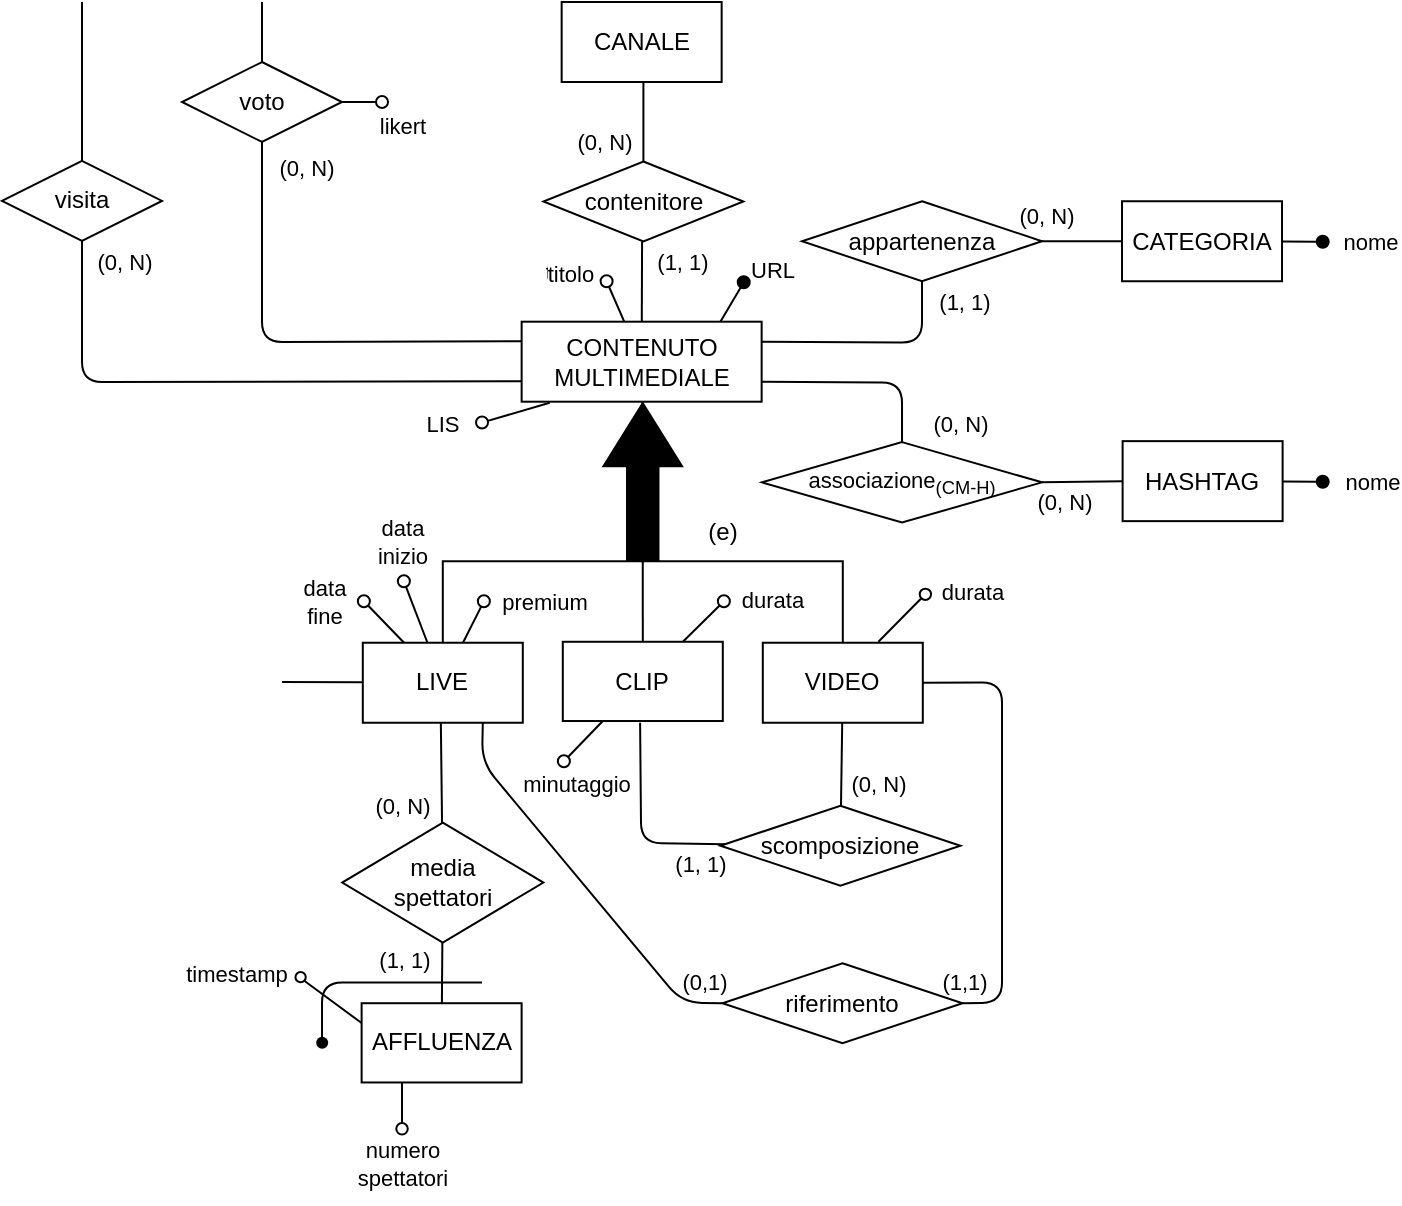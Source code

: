 <mxfile scale="1" border="10">
    <diagram id="-rriOPSDnHkLpZKLwRpb" name="Page-1">
        <mxGraphModel dx="3479" dy="1742" grid="1" gridSize="10" guides="1" tooltips="1" connect="1" arrows="1" fold="1" page="1" pageScale="1" pageWidth="850" pageHeight="1100" background="#FFFFFF" math="0" shadow="0">
            <root>
                <mxCell id="0"/>
                <mxCell id="1" parent="0"/>
                <mxCell id="420" value="(1, 1)" style="edgeStyle=none;html=1;endArrow=none;endFill=0;fontStyle=0" parent="1" target="437" edge="1">
                    <mxGeometry x="-0.478" y="20" relative="1" as="geometry">
                        <mxPoint as="offset"/>
                        <mxPoint x="-2169.962" y="-760.269" as="sourcePoint"/>
                    </mxGeometry>
                </mxCell>
                <mxCell id="435" style="edgeStyle=none;html=1;exitX=1;exitY=0.25;exitDx=0;exitDy=0;endArrow=none;endFill=0;fontStyle=0" parent="1" source="437" target="446" edge="1">
                    <mxGeometry relative="1" as="geometry">
                        <mxPoint x="-2029.99" y="-739.72" as="targetPoint"/>
                        <Array as="points">
                            <mxPoint x="-2029.99" y="-709.72"/>
                        </Array>
                    </mxGeometry>
                </mxCell>
                <mxCell id="436" style="edgeStyle=none;html=1;exitX=1;exitY=0.75;exitDx=0;exitDy=0;endArrow=none;endFill=0;fontStyle=0" parent="1" source="437" target="453" edge="1">
                    <mxGeometry relative="1" as="geometry">
                        <Array as="points">
                            <mxPoint x="-2039.99" y="-689.72"/>
                        </Array>
                    </mxGeometry>
                </mxCell>
                <mxCell id="438" value="" style="endArrow=oval;html=1;fillStyle=auto;strokeWidth=1;startSize=6;endSize=6;fillColor=#000000;startArrow=none;startFill=0;endFill=0;fontStyle=0" parent="1" source="437" edge="1">
                    <mxGeometry width="50" height="50" relative="1" as="geometry">
                        <mxPoint x="-2143.64" y="-743.713" as="sourcePoint"/>
                        <mxPoint x="-2187.7" y="-740.37" as="targetPoint"/>
                    </mxGeometry>
                </mxCell>
                <mxCell id="439" value="titolo" style="edgeLabel;html=1;align=center;verticalAlign=middle;resizable=0;points=[];" parent="438" vertex="1" connectable="0">
                    <mxGeometry x="0.479" y="1" relative="1" as="geometry">
                        <mxPoint x="-21" y="-10" as="offset"/>
                    </mxGeometry>
                </mxCell>
                <mxCell id="440" value="" style="endArrow=oval;html=1;fillStyle=auto;strokeWidth=1;startSize=6;endSize=6;fillColor=#000000;startArrow=none;startFill=0;endFill=0;exitX=0.117;exitY=1.013;exitDx=0;exitDy=0;exitPerimeter=0;fontStyle=0" parent="1" source="437" edge="1">
                    <mxGeometry width="50" height="50" relative="1" as="geometry">
                        <mxPoint x="-2212.472" y="-649.15" as="sourcePoint"/>
                        <mxPoint x="-2249.99" y="-669.72" as="targetPoint"/>
                    </mxGeometry>
                </mxCell>
                <mxCell id="441" value="LIS" style="edgeLabel;html=1;align=center;verticalAlign=middle;resizable=0;points=[];" parent="440" vertex="1" connectable="0">
                    <mxGeometry x="0.479" y="1" relative="1" as="geometry">
                        <mxPoint x="-29" y="2" as="offset"/>
                    </mxGeometry>
                </mxCell>
                <mxCell id="443" value="" style="edgeStyle=none;shape=connector;rounded=1;fillStyle=auto;html=1;labelBackgroundColor=default;strokeColor=default;strokeWidth=1;fontFamily=Helvetica;fontSize=11;fontColor=default;endArrow=none;endFill=0;startSize=6;endSize=6;fillColor=#000000;exitX=1;exitY=0.5;exitDx=0;exitDy=0;entryX=0;entryY=0.5;entryDx=0;entryDy=0;fontStyle=0" parent="1" source="446" target="447" edge="1">
                    <mxGeometry relative="1" as="geometry"/>
                </mxCell>
                <mxCell id="444" value="(0, N)" style="edgeLabel;html=1;align=center;verticalAlign=middle;resizable=0;points=[];fontSize=11;fontFamily=Helvetica;fontColor=default;" parent="443" vertex="1" connectable="0">
                    <mxGeometry x="0.426" y="1" relative="1" as="geometry">
                        <mxPoint x="-27" y="-12" as="offset"/>
                    </mxGeometry>
                </mxCell>
                <mxCell id="448" value="" style="endArrow=oval;html=1;fillStyle=auto;strokeWidth=1;startSize=6;endSize=6;fillColor=#000000;startArrow=none;startFill=0;endFill=1;fontStyle=0" parent="1" source="447" edge="1">
                    <mxGeometry width="50" height="50" relative="1" as="geometry">
                        <mxPoint x="-2177.49" y="-780.64" as="sourcePoint"/>
                        <mxPoint x="-1829.64" y="-760.14" as="targetPoint"/>
                    </mxGeometry>
                </mxCell>
                <mxCell id="449" value="nome" style="edgeLabel;html=1;align=center;verticalAlign=middle;resizable=0;points=[];" parent="448" vertex="1" connectable="0">
                    <mxGeometry x="0.479" y="1" relative="1" as="geometry">
                        <mxPoint x="29" y="1" as="offset"/>
                    </mxGeometry>
                </mxCell>
                <mxCell id="450" value="" style="edgeStyle=none;shape=connector;rounded=1;fillStyle=auto;html=1;labelBackgroundColor=default;strokeColor=default;strokeWidth=1;fontFamily=Helvetica;fontSize=11;fontColor=default;endArrow=none;endFill=0;startSize=6;endSize=6;fillColor=#000000;exitX=1;exitY=0.5;exitDx=0;exitDy=0;entryX=0;entryY=0.5;entryDx=0;entryDy=0;fontStyle=0" parent="1" source="453" target="454" edge="1">
                    <mxGeometry relative="1" as="geometry"/>
                </mxCell>
                <mxCell id="451" value="(0, N)" style="edgeLabel;html=1;align=center;verticalAlign=middle;resizable=0;points=[];fontSize=11;fontFamily=Helvetica;fontColor=default;" parent="450" vertex="1" connectable="0">
                    <mxGeometry x="0.426" y="1" relative="1" as="geometry">
                        <mxPoint x="-18" y="11" as="offset"/>
                    </mxGeometry>
                </mxCell>
                <mxCell id="455" value="" style="endArrow=oval;html=1;fillStyle=auto;strokeWidth=1;startSize=6;endSize=6;fillColor=#000000;startArrow=none;startFill=0;endFill=1;fontStyle=0" parent="1" source="454" edge="1">
                    <mxGeometry width="50" height="50" relative="1" as="geometry">
                        <mxPoint x="-2142.19" y="-420.29" as="sourcePoint"/>
                        <mxPoint x="-1829.64" y="-640.14" as="targetPoint"/>
                        <Array as="points"/>
                    </mxGeometry>
                </mxCell>
                <mxCell id="456" value="nome" style="edgeLabel;html=1;align=center;verticalAlign=middle;resizable=0;points=[];" parent="455" vertex="1" connectable="0">
                    <mxGeometry x="0.479" y="1" relative="1" as="geometry">
                        <mxPoint x="29" y="1" as="offset"/>
                    </mxGeometry>
                </mxCell>
                <mxCell id="457" value="" style="endArrow=oval;html=1;fillStyle=auto;strokeWidth=1;startSize=6;endSize=6;fillColor=#000000;startArrow=none;startFill=0;endFill=0;fontStyle=0" parent="1" source="461" edge="1">
                    <mxGeometry width="50" height="50" relative="1" as="geometry">
                        <mxPoint x="-2295" y="-883.713" as="sourcePoint"/>
                        <mxPoint x="-2289.06" y="-590.37" as="targetPoint"/>
                    </mxGeometry>
                </mxCell>
                <mxCell id="458" value="data&lt;br&gt;inizio" style="edgeLabel;html=1;align=center;verticalAlign=middle;resizable=0;points=[];" parent="457" vertex="1" connectable="0">
                    <mxGeometry x="0.479" y="1" relative="1" as="geometry">
                        <mxPoint x="-3" y="-28" as="offset"/>
                    </mxGeometry>
                </mxCell>
                <mxCell id="459" style="edgeStyle=elbowEdgeStyle;html=1;exitX=0.5;exitY=1;exitDx=0;exitDy=0;entryX=0.5;entryY=0;entryDx=0;entryDy=0;endArrow=none;endFill=0;elbow=vertical;rounded=0;jumpStyle=arc;fontStyle=0" parent="1" target="461" edge="1">
                    <mxGeometry relative="1" as="geometry">
                        <mxPoint x="-2169.6" y="-680.15" as="sourcePoint"/>
                        <mxPoint x="-2229.61" y="-557.63" as="targetPoint"/>
                        <Array as="points">
                            <mxPoint x="-2209.06" y="-600.37"/>
                        </Array>
                    </mxGeometry>
                </mxCell>
                <mxCell id="460" style="edgeStyle=elbowEdgeStyle;elbow=vertical;html=1;exitX=0.5;exitY=1;exitDx=0;exitDy=0;entryX=0.5;entryY=0;entryDx=0;entryDy=0;endArrow=none;endFill=0;rounded=0;jumpStyle=arc;fontStyle=0" parent="1" target="463" edge="1">
                    <mxGeometry relative="1" as="geometry">
                        <mxPoint x="-2169.6" y="-680.15" as="sourcePoint"/>
                        <Array as="points">
                            <mxPoint x="-2119.06" y="-600.37"/>
                        </Array>
                    </mxGeometry>
                </mxCell>
                <mxCell id="462" value="" style="edgeStyle=none;html=1;endArrow=none;endFill=0;fontStyle=0" parent="1" source="463" target="478" edge="1">
                    <mxGeometry relative="1" as="geometry"/>
                </mxCell>
                <mxCell id="466" value="" style="endArrow=oval;html=1;fillStyle=auto;strokeWidth=1;startSize=6;endSize=6;fillColor=#000000;startArrow=none;startFill=0;endFill=0;exitX=0.25;exitY=1;exitDx=0;exitDy=0;fontStyle=0" parent="1" source="473" edge="1">
                    <mxGeometry width="50" height="50" relative="1" as="geometry">
                        <mxPoint x="-2079.52" y="-509.63" as="sourcePoint"/>
                        <mxPoint x="-2209.06" y="-500.37" as="targetPoint"/>
                    </mxGeometry>
                </mxCell>
                <mxCell id="467" value="minutaggio" style="edgeLabel;html=1;align=center;verticalAlign=middle;resizable=0;points=[];" parent="466" vertex="1" connectable="0">
                    <mxGeometry x="0.479" y="1" relative="1" as="geometry">
                        <mxPoint y="16" as="offset"/>
                    </mxGeometry>
                </mxCell>
                <mxCell id="468" value="" style="endArrow=oval;html=1;fillStyle=auto;strokeWidth=1;startSize=6;endSize=6;fillColor=#000000;startArrow=none;startFill=0;endFill=0;fontStyle=0" parent="1" source="473" edge="1">
                    <mxGeometry width="50" height="50" relative="1" as="geometry">
                        <mxPoint x="-2069.52" y="-499.63" as="sourcePoint"/>
                        <mxPoint x="-2129.06" y="-580.37" as="targetPoint"/>
                    </mxGeometry>
                </mxCell>
                <mxCell id="469" value="durata" style="edgeLabel;html=1;align=center;verticalAlign=middle;resizable=0;points=[];" parent="468" vertex="1" connectable="0">
                    <mxGeometry x="0.479" y="1" relative="1" as="geometry">
                        <mxPoint x="30" y="-5" as="offset"/>
                    </mxGeometry>
                </mxCell>
                <mxCell id="470" style="edgeStyle=none;shape=connector;rounded=1;fillStyle=auto;html=1;labelBackgroundColor=default;strokeColor=default;strokeWidth=1;fontFamily=Helvetica;fontSize=11;fontColor=default;endArrow=none;endFill=0;startSize=6;endSize=6;fillColor=#000000;startArrow=oval;startFill=0;fontStyle=0" parent="1" target="461" edge="1">
                    <mxGeometry relative="1" as="geometry">
                        <mxPoint x="-2249.026" y="-520.74" as="targetPoint"/>
                        <mxPoint x="-2249.06" y="-580.37" as="sourcePoint"/>
                    </mxGeometry>
                </mxCell>
                <mxCell id="471" value="premium" style="edgeLabel;html=1;align=center;verticalAlign=middle;resizable=0;points=[];fontSize=11;fontFamily=Helvetica;fontColor=default;" parent="470" vertex="1" connectable="0">
                    <mxGeometry x="-0.257" y="1" relative="1" as="geometry">
                        <mxPoint x="33" y="-8" as="offset"/>
                    </mxGeometry>
                </mxCell>
                <mxCell id="472" style="edgeStyle=none;jumpStyle=arc;html=1;exitX=0.5;exitY=0;exitDx=0;exitDy=0;entryX=1;entryY=0.5;entryDx=0;entryDy=0;entryPerimeter=0;endArrow=none;endFill=0;fontStyle=0" parent="1" source="473" target="464" edge="1">
                    <mxGeometry relative="1" as="geometry"/>
                </mxCell>
                <mxCell id="474" value="" style="endArrow=oval;html=1;fillStyle=auto;strokeWidth=1;startSize=6;endSize=6;fillColor=#000000;startArrow=none;startFill=0;endFill=0;fontStyle=0" parent="1" source="461" edge="1">
                    <mxGeometry width="50" height="50" relative="1" as="geometry">
                        <mxPoint x="-2267.27" y="-549.63" as="sourcePoint"/>
                        <mxPoint x="-2309.06" y="-580.37" as="targetPoint"/>
                    </mxGeometry>
                </mxCell>
                <mxCell id="475" value="data&lt;br&gt;fine" style="edgeLabel;html=1;align=center;verticalAlign=middle;resizable=0;points=[];" parent="474" vertex="1" connectable="0">
                    <mxGeometry x="0.479" y="1" relative="1" as="geometry">
                        <mxPoint x="-25" y="-6" as="offset"/>
                    </mxGeometry>
                </mxCell>
                <mxCell id="477" value="(1, 1)" style="edgeStyle=none;html=1;endArrow=none;endFill=0;entryX=0.5;entryY=1;entryDx=0;entryDy=0;fontStyle=0" parent="1" source="478" edge="1">
                    <mxGeometry x="-0.768" y="10" relative="1" as="geometry">
                        <mxPoint as="offset"/>
                        <Array as="points">
                            <mxPoint x="-2170.41" y="-459.51"/>
                        </Array>
                        <mxPoint x="-2170.95" y="-519.63" as="targetPoint"/>
                    </mxGeometry>
                </mxCell>
                <mxCell id="481" style="edgeStyle=none;html=1;exitX=1;exitY=0.5;exitDx=0;exitDy=0;endArrow=none;endFill=0;fontStyle=0" parent="1" source="483" target="463" edge="1">
                    <mxGeometry relative="1" as="geometry">
                        <Array as="points">
                            <mxPoint x="-1989.99" y="-379.72"/>
                            <mxPoint x="-1989.99" y="-539.72"/>
                        </Array>
                    </mxGeometry>
                </mxCell>
                <mxCell id="482" style="edgeStyle=none;html=1;exitX=0;exitY=0.5;exitDx=0;exitDy=0;entryX=0.75;entryY=1;entryDx=0;entryDy=0;endArrow=none;endFill=0;fontStyle=0" parent="1" source="483" target="461" edge="1">
                    <mxGeometry relative="1" as="geometry">
                        <Array as="points">
                            <mxPoint x="-2149.99" y="-379.72"/>
                            <mxPoint x="-2249.99" y="-499.72"/>
                        </Array>
                    </mxGeometry>
                </mxCell>
                <mxCell id="484" value="(0, N)" style="edgeStyle=none;html=1;endArrow=none;endFill=0;exitX=0.5;exitY=1;exitDx=0;exitDy=0;fontStyle=0" parent="1" target="487" edge="1">
                    <mxGeometry x="0.655" y="-20" relative="1" as="geometry">
                        <mxPoint as="offset"/>
                        <mxPoint x="-2270.58" y="-519.63" as="sourcePoint"/>
                    </mxGeometry>
                </mxCell>
                <mxCell id="486" value="(1, 1)" style="edgeStyle=none;html=1;endArrow=none;endFill=0;fontStyle=0" parent="1" source="487" target="485" edge="1">
                    <mxGeometry x="-0.454" y="-19" relative="1" as="geometry">
                        <mxPoint as="offset"/>
                    </mxGeometry>
                </mxCell>
                <mxCell id="492" value="" style="endArrow=none;html=1;strokeColor=#000000;entryX=0;entryY=1;entryDx=0;entryDy=0;fontStyle=0" parent="1" target="493" edge="1">
                    <mxGeometry width="50" height="50" relative="1" as="geometry">
                        <mxPoint x="-2051.8" y="-560.11" as="sourcePoint"/>
                        <mxPoint x="-2029.99" y="-579.72" as="targetPoint"/>
                    </mxGeometry>
                </mxCell>
                <mxCell id="495" value="" style="endArrow=none;html=1;strokeColor=#000000;fontSize=11;fontColor=#FF0000;exitX=0;exitY=0.25;exitDx=0;exitDy=0;entryX=1;entryY=1;entryDx=0;entryDy=0;fontStyle=0" parent="1" source="485" target="496" edge="1">
                    <mxGeometry width="50" height="50" relative="1" as="geometry">
                        <mxPoint x="-2359.6" y="-339.85" as="sourcePoint"/>
                        <mxPoint x="-2339.99" y="-389.72" as="targetPoint"/>
                    </mxGeometry>
                </mxCell>
                <mxCell id="497" value="" style="endArrow=none;html=1;strokeColor=#000000;fontSize=11;fontColor=#FF0000;fontStyle=0" parent="1" edge="1">
                    <mxGeometry width="50" height="50" relative="1" as="geometry">
                        <mxPoint x="-2289.99" y="-319.72" as="sourcePoint"/>
                        <mxPoint x="-2289.99" y="-339.72" as="targetPoint"/>
                    </mxGeometry>
                </mxCell>
                <mxCell id="501" value="" style="endArrow=none;html=1;strokeColor=#000000;fontSize=10;fontColor=#FF0000;fontStyle=0" parent="1" edge="1">
                    <mxGeometry width="50" height="50" relative="1" as="geometry">
                        <mxPoint x="-2329.99" y="-359.72" as="sourcePoint"/>
                        <mxPoint x="-2249.99" y="-389.72" as="targetPoint"/>
                        <Array as="points">
                            <mxPoint x="-2329.99" y="-389.72"/>
                        </Array>
                    </mxGeometry>
                </mxCell>
                <mxCell id="517" value="" style="edgeStyle=none;html=1;endArrow=none;endFill=0;fontStyle=0" parent="1" target="461" edge="1">
                    <mxGeometry x="-0.478" y="20" relative="1" as="geometry">
                        <mxPoint as="offset"/>
                        <mxPoint x="-2350" y="-540" as="sourcePoint"/>
                        <mxPoint x="-2160.108" y="-710.15" as="targetPoint"/>
                    </mxGeometry>
                </mxCell>
                <mxCell id="437" value="CONTENUTO&lt;br&gt;MULTIMEDIALE" style="rounded=0;whiteSpace=wrap;html=1;" parent="1" vertex="1">
                    <mxGeometry x="-2230.18" y="-720.15" width="120" height="40" as="geometry"/>
                </mxCell>
                <mxCell id="445" value="(1, 1)" style="edgeLabel;html=1;align=center;verticalAlign=middle;resizable=0;points=[];" parent="1" vertex="1" connectable="0">
                    <mxGeometry x="-2009.736" y="-729.961" as="geometry"/>
                </mxCell>
                <mxCell id="446" value="appartenenza" style="rhombus;whiteSpace=wrap;html=1;" parent="1" vertex="1">
                    <mxGeometry x="-2089.99" y="-780.38" width="120" height="40" as="geometry"/>
                </mxCell>
                <mxCell id="447" value="CATEGORIA" style="rounded=0;whiteSpace=wrap;html=1;" parent="1" vertex="1">
                    <mxGeometry x="-1929.99" y="-780.38" width="80" height="40" as="geometry"/>
                </mxCell>
                <mxCell id="452" value="(0, N)" style="edgeLabel;html=1;align=center;verticalAlign=middle;resizable=0;points=[];" parent="1" vertex="1" connectable="0">
                    <mxGeometry x="-2010.796" y="-668.961" as="geometry"/>
                </mxCell>
                <mxCell id="453" value="&lt;font style=&quot;font-size: 11px;&quot;&gt;associazione&lt;sub&gt;(CM-H)&lt;/sub&gt;&lt;/font&gt;" style="rhombus;whiteSpace=wrap;html=1;" parent="1" vertex="1">
                    <mxGeometry x="-2109.99" y="-659.92" width="140" height="40.2" as="geometry"/>
                </mxCell>
                <mxCell id="454" value="HASHTAG" style="rounded=0;whiteSpace=wrap;html=1;" parent="1" vertex="1">
                    <mxGeometry x="-1929.69" y="-660.43" width="80" height="40" as="geometry"/>
                </mxCell>
                <mxCell id="461" value="LIVE" style="whiteSpace=wrap;html=1;" parent="1" vertex="1">
                    <mxGeometry x="-2309.6" y="-559.63" width="80" height="40" as="geometry"/>
                </mxCell>
                <mxCell id="463" value="VIDEO" style="whiteSpace=wrap;html=1;" parent="1" vertex="1">
                    <mxGeometry x="-2109.6" y="-559.63" width="80" height="40" as="geometry"/>
                </mxCell>
                <mxCell id="464" value="" style="shape=singleArrow;whiteSpace=wrap;html=1;arrowWidth=0.4;arrowSize=0.4;rotation=-90;fillColor=#000000;" parent="1" vertex="1">
                    <mxGeometry x="-2209.08" y="-659.64" width="78.91" height="39.32" as="geometry"/>
                </mxCell>
                <mxCell id="465" value="(e)" style="text;html=1;align=center;verticalAlign=middle;resizable=0;points=[];autosize=1;strokeColor=none;fillColor=none;" parent="1" vertex="1">
                    <mxGeometry x="-2149.6" y="-630.11" width="40" height="30" as="geometry"/>
                </mxCell>
                <mxCell id="473" value="CLIP" style="whiteSpace=wrap;html=1;" parent="1" vertex="1">
                    <mxGeometry x="-2209.6" y="-560.11" width="80" height="39.62" as="geometry"/>
                </mxCell>
                <mxCell id="476" value="(0, N)" style="edgeLabel;html=1;align=center;verticalAlign=middle;resizable=0;points=[];fontSize=11;fontFamily=Helvetica;fontColor=default;" parent="1" vertex="1" connectable="0">
                    <mxGeometry x="-2051.8" y="-488.77" as="geometry"/>
                </mxCell>
                <mxCell id="478" value="scomposizione" style="rhombus;whiteSpace=wrap;html=1;" parent="1" vertex="1">
                    <mxGeometry x="-2130.8" y="-478.15" width="120" height="40" as="geometry"/>
                </mxCell>
                <mxCell id="479" value="(0,1)" style="edgeLabel;html=1;align=center;verticalAlign=middle;resizable=0;points=[];" parent="1" vertex="1" connectable="0">
                    <mxGeometry x="-2139.191" y="-389.845" as="geometry"/>
                </mxCell>
                <mxCell id="480" value="(1,1)" style="edgeLabel;html=1;align=center;verticalAlign=middle;resizable=0;points=[];" parent="1" vertex="1" connectable="0">
                    <mxGeometry x="-2009.738" y="-389.847" as="geometry"/>
                </mxCell>
                <mxCell id="483" value="riferimento" style="rhombus;whiteSpace=wrap;html=1;" parent="1" vertex="1">
                    <mxGeometry x="-2129.74" y="-399.39" width="120" height="40" as="geometry"/>
                </mxCell>
                <mxCell id="485" value="AFFLUENZA" style="whiteSpace=wrap;html=1;" parent="1" vertex="1">
                    <mxGeometry x="-2310.19" y="-379.39" width="80" height="39.62" as="geometry"/>
                </mxCell>
                <mxCell id="487" value="media&lt;br&gt;spettatori" style="rhombus;whiteSpace=wrap;html=1;" parent="1" vertex="1">
                    <mxGeometry x="-2319.91" y="-469.72" width="100.61" height="60" as="geometry"/>
                </mxCell>
                <mxCell id="493" value="" style="ellipse;whiteSpace=wrap;html=1;aspect=fixed;strokeColor=#000000;" parent="1" vertex="1">
                    <mxGeometry x="-2031.14" y="-586.68" width="5.67" height="5.67" as="geometry"/>
                </mxCell>
                <mxCell id="494" value="&lt;font style=&quot;font-size: 11px;&quot;&gt;durata&lt;/font&gt;" style="text;html=1;align=center;verticalAlign=middle;resizable=0;points=[];autosize=1;strokeColor=none;fillColor=none;" parent="1" vertex="1">
                    <mxGeometry x="-2029.6" y="-600.11" width="50" height="30" as="geometry"/>
                </mxCell>
                <mxCell id="496" value="" style="ellipse;whiteSpace=wrap;html=1;aspect=fixed;strokeColor=#000000;fontSize=11;fontColor=#FF0000;" parent="1" vertex="1">
                    <mxGeometry x="-2343.26" y="-394.98" width="5.13" height="5.13" as="geometry"/>
                </mxCell>
                <mxCell id="498" value="" style="ellipse;whiteSpace=wrap;html=1;aspect=fixed;strokeColor=#000000;fontSize=11;fontColor=#FF0000;" parent="1" vertex="1">
                    <mxGeometry x="-2292.86" y="-319.46" width="5.74" height="5.74" as="geometry"/>
                </mxCell>
                <mxCell id="499" value="&lt;font color=&quot;#000000&quot; style=&quot;font-size: 11px;&quot;&gt;numero &lt;br&gt;spettatori&lt;/font&gt;" style="text;html=1;align=center;verticalAlign=middle;resizable=0;points=[];autosize=1;strokeColor=none;fillColor=none;fontSize=11;fontColor=#FF0000;" parent="1" vertex="1">
                    <mxGeometry x="-2324.91" y="-319.46" width="70" height="40" as="geometry"/>
                </mxCell>
                <mxCell id="500" value="&lt;font style=&quot;font-size: 11px;&quot; color=&quot;#000000&quot;&gt;timestamp&lt;/font&gt;" style="text;html=1;align=center;verticalAlign=middle;resizable=0;points=[];autosize=1;strokeColor=none;fillColor=none;fontSize=10;fontColor=#FF0000;" parent="1" vertex="1">
                    <mxGeometry x="-2408.13" y="-409.39" width="70" height="30" as="geometry"/>
                </mxCell>
                <mxCell id="502" value="" style="shape=waypoint;fillStyle=solid;size=6;pointerEvents=1;points=[];fillColor=none;resizable=0;rotatable=0;perimeter=centerPerimeter;snapToPoint=1;strokeColor=#000000;fontSize=10;fontColor=#FF0000;" parent="1" vertex="1">
                    <mxGeometry x="-2339.91" y="-369.58" width="20" height="20" as="geometry"/>
                </mxCell>
                <mxCell id="519" value="CANALE" style="rounded=0;whiteSpace=wrap;html=1;" parent="1" vertex="1">
                    <mxGeometry x="-2210.17" y="-880" width="80" height="40" as="geometry"/>
                </mxCell>
                <mxCell id="523" value="" style="edgeStyle=none;shape=connector;rounded=1;fillStyle=auto;html=1;labelBackgroundColor=default;strokeColor=default;strokeWidth=1;fontFamily=Helvetica;fontSize=11;fontColor=default;endArrow=none;startSize=6;endSize=6;fillColor=#000000;entryX=0.5;entryY=0;entryDx=0;entryDy=0;exitX=0.5;exitY=1;exitDx=0;exitDy=0;" parent="1" target="525" edge="1">
                    <mxGeometry relative="1" as="geometry">
                        <mxPoint x="-2169.3" y="-840" as="sourcePoint"/>
                        <mxPoint x="-2167.95" y="-780" as="targetPoint"/>
                    </mxGeometry>
                </mxCell>
                <mxCell id="524" value="(0, N)" style="edgeLabel;html=1;align=center;verticalAlign=middle;resizable=0;points=[];fontSize=11;fontFamily=Helvetica;fontColor=default;" parent="523" vertex="1" connectable="0">
                    <mxGeometry x="-0.303" relative="1" as="geometry">
                        <mxPoint x="-20" y="16" as="offset"/>
                    </mxGeometry>
                </mxCell>
                <mxCell id="525" value="contenitore" style="rhombus;whiteSpace=wrap;html=1;" parent="1" vertex="1">
                    <mxGeometry x="-2219.3" y="-800.24" width="100" height="40" as="geometry"/>
                </mxCell>
                <mxCell id="526" value="titolo" style="edgeLabel;html=1;align=center;verticalAlign=middle;resizable=0;points=[];" parent="1" vertex="1" connectable="0">
                    <mxGeometry x="-2206.609" y="-744.419" as="geometry"/>
                </mxCell>
                <mxCell id="540" style="edgeStyle=none;html=1;exitX=0.5;exitY=1;exitDx=0;exitDy=0;entryX=0;entryY=0.75;entryDx=0;entryDy=0;endArrow=none;endFill=0;" parent="1" source="542" edge="1">
                    <mxGeometry relative="1" as="geometry">
                        <mxPoint x="-2230.19" y="-690.43" as="targetPoint"/>
                        <Array as="points">
                            <mxPoint x="-2450" y="-690"/>
                        </Array>
                    </mxGeometry>
                </mxCell>
                <mxCell id="541" value="(0, N)" style="edgeLabel;html=1;align=center;verticalAlign=middle;resizable=0;points=[];fontSize=11;fontFamily=Helvetica;fontColor=default;" parent="540" vertex="1" connectable="0">
                    <mxGeometry x="-0.187" y="4" relative="1" as="geometry">
                        <mxPoint x="-27" y="-56" as="offset"/>
                    </mxGeometry>
                </mxCell>
                <mxCell id="542" value="visita" style="rhombus;whiteSpace=wrap;html=1;" parent="1" vertex="1">
                    <mxGeometry x="-2490.0" y="-800.52" width="80" height="40" as="geometry"/>
                </mxCell>
                <mxCell id="547" style="edgeStyle=none;jumpStyle=arc;html=1;entryX=0;entryY=0.25;entryDx=0;entryDy=0;endArrow=none;endFill=0;exitX=0.5;exitY=1;exitDx=0;exitDy=0;" parent="1" source="549" edge="1">
                    <mxGeometry relative="1" as="geometry">
                        <Array as="points">
                            <mxPoint x="-2360" y="-710"/>
                        </Array>
                        <mxPoint x="-2230.19" y="-710.43" as="targetPoint"/>
                        <mxPoint x="-2360" y="-810" as="sourcePoint"/>
                    </mxGeometry>
                </mxCell>
                <mxCell id="548" value="(0, N)" style="edgeLabel;html=1;align=center;verticalAlign=middle;resizable=0;points=[];" parent="547" vertex="1" connectable="0">
                    <mxGeometry x="-0.9" relative="1" as="geometry">
                        <mxPoint x="22" y="1" as="offset"/>
                    </mxGeometry>
                </mxCell>
                <mxCell id="549" value="voto" style="rhombus;whiteSpace=wrap;html=1;" parent="1" vertex="1">
                    <mxGeometry x="-2400" y="-850" width="80" height="40" as="geometry"/>
                </mxCell>
                <mxCell id="550" value="" style="endArrow=oval;html=1;fillStyle=auto;strokeWidth=1;startSize=6;endSize=6;fillColor=#000000;startArrow=none;startFill=0;endFill=0;" parent="1" source="549" edge="1">
                    <mxGeometry width="50" height="50" relative="1" as="geometry">
                        <mxPoint x="-2230" y="-621.837" as="sourcePoint"/>
                        <mxPoint x="-2299.99" y="-830" as="targetPoint"/>
                    </mxGeometry>
                </mxCell>
                <mxCell id="551" value="likert" style="edgeLabel;html=1;align=center;verticalAlign=middle;resizable=0;points=[];" parent="550" vertex="1" connectable="0">
                    <mxGeometry x="0.479" y="1" relative="1" as="geometry">
                        <mxPoint x="15" y="13" as="offset"/>
                    </mxGeometry>
                </mxCell>
                <mxCell id="554" value="" style="endArrow=none;html=1;exitX=0.5;exitY=0;exitDx=0;exitDy=0;" parent="1" source="542" edge="1">
                    <mxGeometry width="50" height="50" relative="1" as="geometry">
                        <mxPoint x="-2400" y="-790" as="sourcePoint"/>
                        <mxPoint x="-2450" y="-880" as="targetPoint"/>
                    </mxGeometry>
                </mxCell>
                <mxCell id="555" value="" style="endArrow=none;html=1;exitX=0.5;exitY=0;exitDx=0;exitDy=0;" parent="1" source="549" edge="1">
                    <mxGeometry width="50" height="50" relative="1" as="geometry">
                        <mxPoint x="-2400" y="-790" as="sourcePoint"/>
                        <mxPoint x="-2360" y="-880" as="targetPoint"/>
                    </mxGeometry>
                </mxCell>
                <mxCell id="563" value="&lt;font style=&quot;font-size: 11px;&quot;&gt;URL&lt;/font&gt;" style="text;html=1;align=center;verticalAlign=middle;resizable=0;points=[];autosize=1;strokeColor=none;fillColor=none;" vertex="1" parent="1">
                    <mxGeometry x="-2129.74" y="-761.35" width="50" height="30" as="geometry"/>
                </mxCell>
                <mxCell id="564" value="" style="endArrow=oval;html=1;fillStyle=auto;strokeWidth=1;startSize=6;endSize=6;fillColor=#000000;startArrow=none;startFill=0;endFill=1;exitX=0.821;exitY=0.003;exitDx=0;exitDy=0;exitPerimeter=0;" edge="1" parent="1">
                    <mxGeometry width="50" height="50" relative="1" as="geometry">
                        <mxPoint x="-2130.8" y="-720.15" as="sourcePoint"/>
                        <mxPoint x="-2119.13" y="-739.84" as="targetPoint"/>
                    </mxGeometry>
                </mxCell>
            </root>
        </mxGraphModel>
    </diagram>
</mxfile>